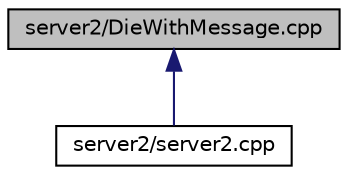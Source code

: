 digraph "server2/DieWithMessage.cpp"
{
  edge [fontname="Helvetica",fontsize="10",labelfontname="Helvetica",labelfontsize="10"];
  node [fontname="Helvetica",fontsize="10",shape=record];
  Node1 [label="server2/DieWithMessage.cpp",height=0.2,width=0.4,color="black", fillcolor="grey75", style="filled", fontcolor="black"];
  Node1 -> Node2 [dir="back",color="midnightblue",fontsize="10",style="solid"];
  Node2 [label="server2/server2.cpp",height=0.2,width=0.4,color="black", fillcolor="white", style="filled",URL="$server2_8cpp.html"];
}
